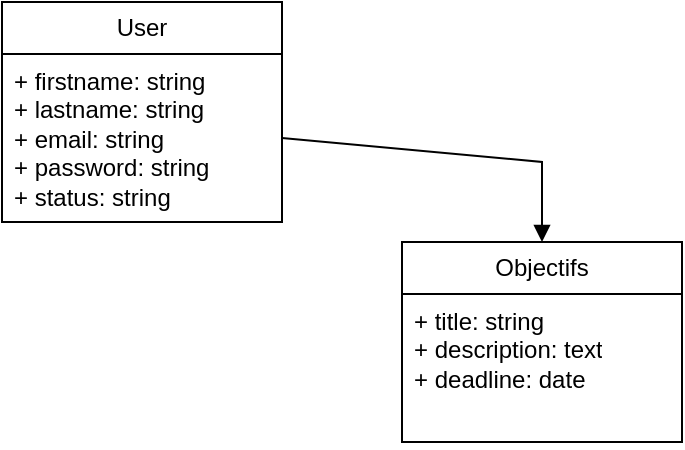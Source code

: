 <mxfile version="24.4.13" type="device">
  <diagram name="Page-1" id="u7w0Z2VEGoR73ir-RoN9">
    <mxGraphModel dx="913" dy="540" grid="1" gridSize="10" guides="1" tooltips="1" connect="1" arrows="1" fold="1" page="1" pageScale="1" pageWidth="827" pageHeight="1169" math="0" shadow="0">
      <root>
        <mxCell id="0" />
        <mxCell id="1" parent="0" />
        <mxCell id="3nCuVwcOAQPBSjTeooVx-1" value="User" style="swimlane;fontStyle=0;childLayout=stackLayout;horizontal=1;startSize=26;fillColor=none;horizontalStack=0;resizeParent=1;resizeParentMax=0;resizeLast=0;collapsible=1;marginBottom=0;whiteSpace=wrap;html=1;" vertex="1" parent="1">
          <mxGeometry x="330" y="80" width="140" height="110" as="geometry" />
        </mxCell>
        <mxCell id="3nCuVwcOAQPBSjTeooVx-2" value="+ firstname: string&lt;div&gt;+ lastname: string&lt;br&gt;&lt;/div&gt;&lt;div&gt;+ email: string&lt;/div&gt;&lt;div&gt;+ password: string&lt;br&gt;&lt;/div&gt;&lt;div&gt;+ status: string&lt;br&gt;&lt;/div&gt;" style="text;strokeColor=none;fillColor=none;align=left;verticalAlign=top;spacingLeft=4;spacingRight=4;overflow=hidden;rotatable=0;points=[[0,0.5],[1,0.5]];portConstraint=eastwest;whiteSpace=wrap;html=1;" vertex="1" parent="3nCuVwcOAQPBSjTeooVx-1">
          <mxGeometry y="26" width="140" height="84" as="geometry" />
        </mxCell>
        <mxCell id="3nCuVwcOAQPBSjTeooVx-5" value="Objectifs" style="swimlane;fontStyle=0;childLayout=stackLayout;horizontal=1;startSize=26;fillColor=none;horizontalStack=0;resizeParent=1;resizeParentMax=0;resizeLast=0;collapsible=1;marginBottom=0;whiteSpace=wrap;html=1;" vertex="1" parent="1">
          <mxGeometry x="530" y="200" width="140" height="100" as="geometry" />
        </mxCell>
        <mxCell id="3nCuVwcOAQPBSjTeooVx-6" value="+ title: string&lt;div&gt;+ description: text&lt;/div&gt;&lt;div&gt;+ deadline: date&lt;/div&gt;" style="text;strokeColor=none;fillColor=none;align=left;verticalAlign=top;spacingLeft=4;spacingRight=4;overflow=hidden;rotatable=0;points=[[0,0.5],[1,0.5]];portConstraint=eastwest;whiteSpace=wrap;html=1;" vertex="1" parent="3nCuVwcOAQPBSjTeooVx-5">
          <mxGeometry y="26" width="140" height="74" as="geometry" />
        </mxCell>
        <mxCell id="3nCuVwcOAQPBSjTeooVx-7" value="" style="html=1;verticalAlign=bottom;endArrow=block;curved=0;rounded=0;entryX=0.5;entryY=0;entryDx=0;entryDy=0;exitX=1;exitY=0.5;exitDx=0;exitDy=0;" edge="1" parent="1" source="3nCuVwcOAQPBSjTeooVx-2" target="3nCuVwcOAQPBSjTeooVx-5">
          <mxGeometry width="80" relative="1" as="geometry">
            <mxPoint x="400" y="160" as="sourcePoint" />
            <mxPoint x="480" y="160" as="targetPoint" />
            <Array as="points">
              <mxPoint x="600" y="160" />
            </Array>
          </mxGeometry>
        </mxCell>
      </root>
    </mxGraphModel>
  </diagram>
</mxfile>

